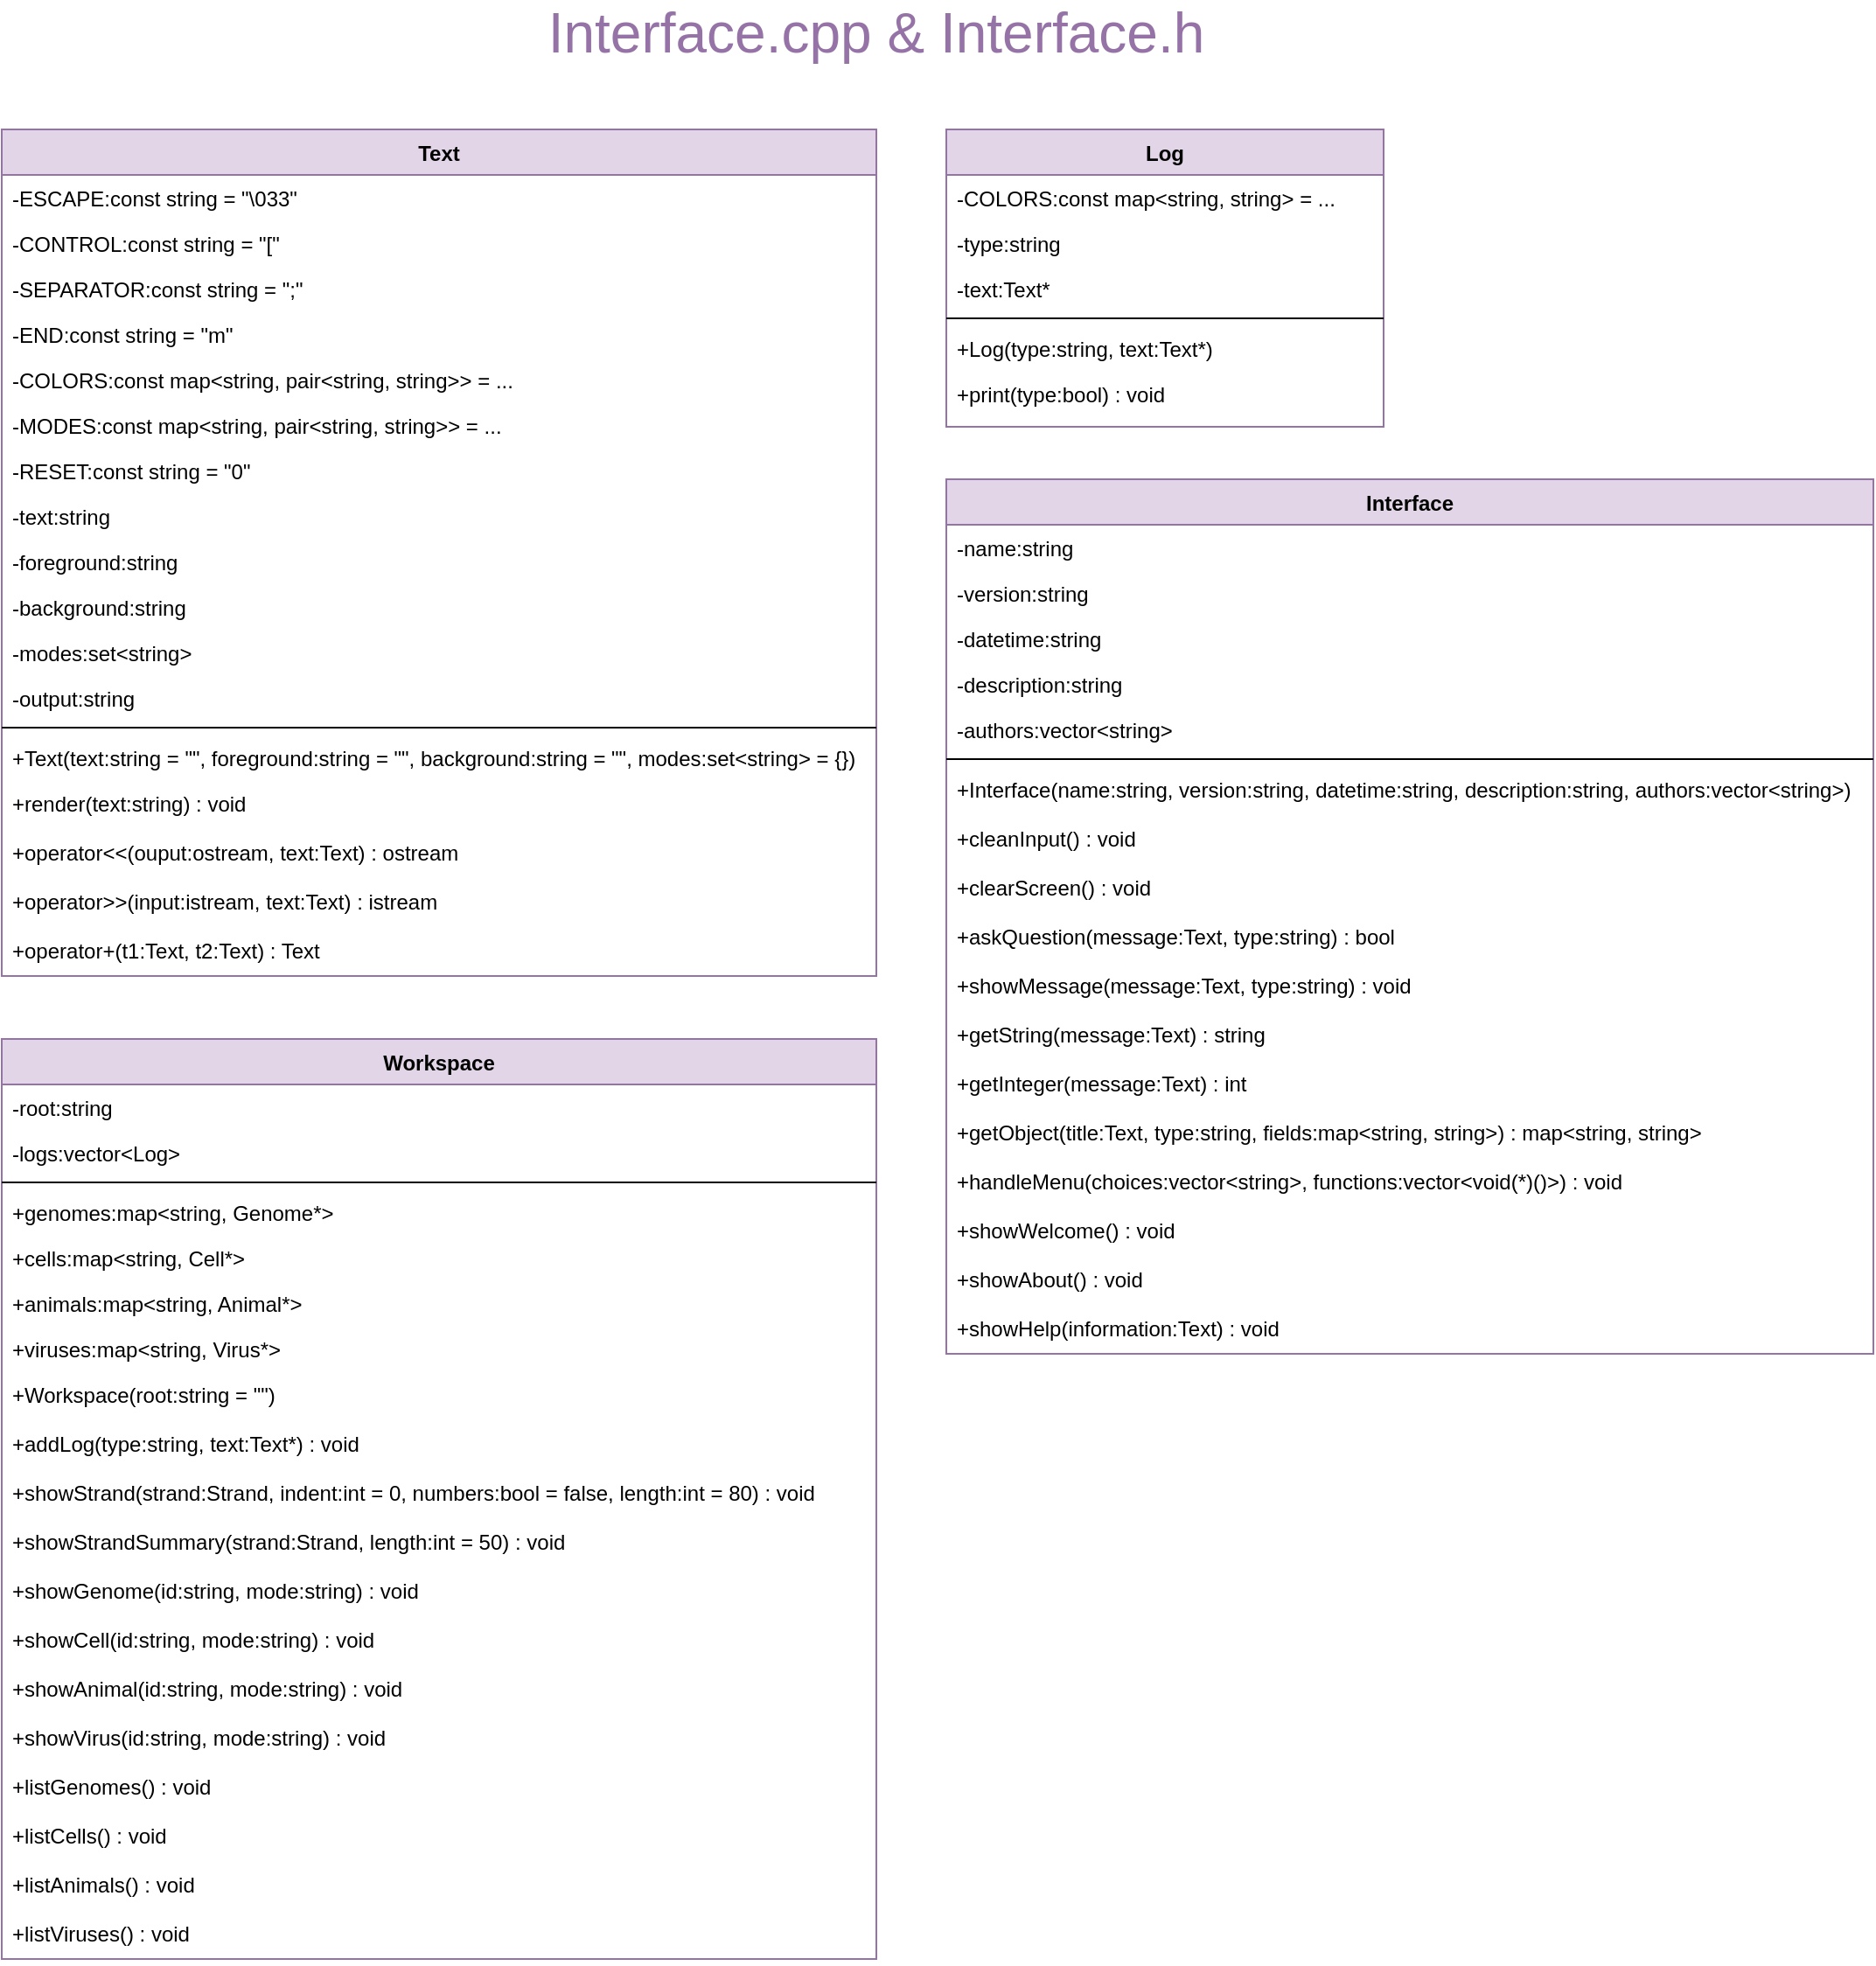 <mxfile version="20.8.16" type="device"><diagram name="Page-1" id="Bfl2PcAvvotqn7MlZ9hB"><mxGraphModel dx="1376" dy="843" grid="1" gridSize="10" guides="1" tooltips="1" connect="1" arrows="1" fold="1" page="1" pageScale="1" pageWidth="850" pageHeight="1100" math="0" shadow="0"><root><mxCell id="0"/><mxCell id="1" parent="0"/><mxCell id="yZ_PJo_cQ-xDds8gG_ay-1" value="&lt;span style=&quot;font-size: 32px;&quot;&gt;Interface.cpp&lt;/span&gt; &amp;amp; &lt;span style=&quot;font-size: 32px;&quot;&gt;Interface.h&lt;/span&gt;" style="text;html=1;strokeColor=none;fillColor=none;align=center;verticalAlign=middle;whiteSpace=wrap;rounded=0;fontSize=32;fontColor=#9673A6;" parent="1" vertex="1"><mxGeometry x="380" y="90" width="400" height="30" as="geometry"/></mxCell><mxCell id="yZ_PJo_cQ-xDds8gG_ay-2" value="Text" style="swimlane;fontStyle=1;align=center;verticalAlign=top;childLayout=stackLayout;horizontal=1;startSize=26;horizontalStack=0;resizeParent=1;resizeLast=0;collapsible=1;marginBottom=0;rounded=0;shadow=0;strokeWidth=1;fillColor=#e1d5e7;strokeColor=#9673a6;swimlaneFillColor=default;" parent="1" vertex="1"><mxGeometry x="80" y="160" width="500" height="484" as="geometry"><mxRectangle x="550" y="140" width="160" height="26" as="alternateBounds"/></mxGeometry></mxCell><mxCell id="yZ_PJo_cQ-xDds8gG_ay-3" value="-ESCAPE:const string = &quot;\033&quot;" style="text;align=left;verticalAlign=top;spacingLeft=4;spacingRight=4;overflow=hidden;rotatable=0;points=[[0,0.5],[1,0.5]];portConstraint=eastwest;" parent="yZ_PJo_cQ-xDds8gG_ay-2" vertex="1"><mxGeometry y="26" width="500" height="26" as="geometry"/></mxCell><mxCell id="yZ_PJo_cQ-xDds8gG_ay-4" value="-CONTROL:const string = &quot;[&quot;" style="text;align=left;verticalAlign=top;spacingLeft=4;spacingRight=4;overflow=hidden;rotatable=0;points=[[0,0.5],[1,0.5]];portConstraint=eastwest;" parent="yZ_PJo_cQ-xDds8gG_ay-2" vertex="1"><mxGeometry y="52" width="500" height="26" as="geometry"/></mxCell><mxCell id="yZ_PJo_cQ-xDds8gG_ay-5" value="-SEPARATOR:const string = &quot;;&quot;" style="text;align=left;verticalAlign=top;spacingLeft=4;spacingRight=4;overflow=hidden;rotatable=0;points=[[0,0.5],[1,0.5]];portConstraint=eastwest;" parent="yZ_PJo_cQ-xDds8gG_ay-2" vertex="1"><mxGeometry y="78" width="500" height="26" as="geometry"/></mxCell><mxCell id="yZ_PJo_cQ-xDds8gG_ay-6" value="-END:const string = &quot;m&quot;" style="text;align=left;verticalAlign=top;spacingLeft=4;spacingRight=4;overflow=hidden;rotatable=0;points=[[0,0.5],[1,0.5]];portConstraint=eastwest;" parent="yZ_PJo_cQ-xDds8gG_ay-2" vertex="1"><mxGeometry y="104" width="500" height="26" as="geometry"/></mxCell><mxCell id="yZ_PJo_cQ-xDds8gG_ay-7" value="-COLORS:const map&lt;string, pair&lt;string, string&gt;&gt; = ..." style="text;align=left;verticalAlign=top;spacingLeft=4;spacingRight=4;overflow=hidden;rotatable=0;points=[[0,0.5],[1,0.5]];portConstraint=eastwest;" parent="yZ_PJo_cQ-xDds8gG_ay-2" vertex="1"><mxGeometry y="130" width="500" height="26" as="geometry"/></mxCell><mxCell id="yZ_PJo_cQ-xDds8gG_ay-8" value="-MODES:const map&lt;string, pair&lt;string, string&gt;&gt; = ..." style="text;align=left;verticalAlign=top;spacingLeft=4;spacingRight=4;overflow=hidden;rotatable=0;points=[[0,0.5],[1,0.5]];portConstraint=eastwest;" parent="yZ_PJo_cQ-xDds8gG_ay-2" vertex="1"><mxGeometry y="156" width="500" height="26" as="geometry"/></mxCell><mxCell id="yZ_PJo_cQ-xDds8gG_ay-9" value="-RESET:const string = &quot;0&quot;" style="text;align=left;verticalAlign=top;spacingLeft=4;spacingRight=4;overflow=hidden;rotatable=0;points=[[0,0.5],[1,0.5]];portConstraint=eastwest;" parent="yZ_PJo_cQ-xDds8gG_ay-2" vertex="1"><mxGeometry y="182" width="500" height="26" as="geometry"/></mxCell><mxCell id="yZ_PJo_cQ-xDds8gG_ay-10" value="-text:string" style="text;align=left;verticalAlign=top;spacingLeft=4;spacingRight=4;overflow=hidden;rotatable=0;points=[[0,0.5],[1,0.5]];portConstraint=eastwest;" parent="yZ_PJo_cQ-xDds8gG_ay-2" vertex="1"><mxGeometry y="208" width="500" height="26" as="geometry"/></mxCell><mxCell id="yZ_PJo_cQ-xDds8gG_ay-11" value="-foreground:string" style="text;align=left;verticalAlign=top;spacingLeft=4;spacingRight=4;overflow=hidden;rotatable=0;points=[[0,0.5],[1,0.5]];portConstraint=eastwest;" parent="yZ_PJo_cQ-xDds8gG_ay-2" vertex="1"><mxGeometry y="234" width="500" height="26" as="geometry"/></mxCell><mxCell id="yZ_PJo_cQ-xDds8gG_ay-12" value="-background:string" style="text;align=left;verticalAlign=top;spacingLeft=4;spacingRight=4;overflow=hidden;rotatable=0;points=[[0,0.5],[1,0.5]];portConstraint=eastwest;" parent="yZ_PJo_cQ-xDds8gG_ay-2" vertex="1"><mxGeometry y="260" width="500" height="26" as="geometry"/></mxCell><mxCell id="yZ_PJo_cQ-xDds8gG_ay-13" value="-modes:set&lt;string&gt;" style="text;align=left;verticalAlign=top;spacingLeft=4;spacingRight=4;overflow=hidden;rotatable=0;points=[[0,0.5],[1,0.5]];portConstraint=eastwest;" parent="yZ_PJo_cQ-xDds8gG_ay-2" vertex="1"><mxGeometry y="286" width="500" height="26" as="geometry"/></mxCell><mxCell id="yZ_PJo_cQ-xDds8gG_ay-14" value="-output:string" style="text;align=left;verticalAlign=top;spacingLeft=4;spacingRight=4;overflow=hidden;rotatable=0;points=[[0,0.5],[1,0.5]];portConstraint=eastwest;" parent="yZ_PJo_cQ-xDds8gG_ay-2" vertex="1"><mxGeometry y="312" width="500" height="26" as="geometry"/></mxCell><mxCell id="yZ_PJo_cQ-xDds8gG_ay-15" value="" style="line;html=1;strokeWidth=1;align=left;verticalAlign=middle;spacingTop=-1;spacingLeft=3;spacingRight=3;rotatable=0;labelPosition=right;points=[];portConstraint=eastwest;" parent="yZ_PJo_cQ-xDds8gG_ay-2" vertex="1"><mxGeometry y="338" width="500" height="8" as="geometry"/></mxCell><mxCell id="yZ_PJo_cQ-xDds8gG_ay-16" value="+Text(text:string = &quot;&quot;, foreground:string = &quot;&quot;, background:string = &quot;&quot;, modes:set&lt;string&gt; = {})" style="text;align=left;verticalAlign=top;spacingLeft=4;spacingRight=4;overflow=hidden;rotatable=0;points=[[0,0.5],[1,0.5]];portConstraint=eastwest;" parent="yZ_PJo_cQ-xDds8gG_ay-2" vertex="1"><mxGeometry y="346" width="500" height="26" as="geometry"/></mxCell><mxCell id="yZ_PJo_cQ-xDds8gG_ay-17" value="+render(text:string) : void" style="text;align=left;verticalAlign=top;spacingLeft=4;spacingRight=4;overflow=hidden;rotatable=0;points=[[0,0.5],[1,0.5]];portConstraint=eastwest;" parent="yZ_PJo_cQ-xDds8gG_ay-2" vertex="1"><mxGeometry y="372" width="500" height="28" as="geometry"/></mxCell><mxCell id="yZ_PJo_cQ-xDds8gG_ay-18" value="+operator&lt;&lt;(ouput:ostream, text:Text) : ostream" style="text;align=left;verticalAlign=top;spacingLeft=4;spacingRight=4;overflow=hidden;rotatable=0;points=[[0,0.5],[1,0.5]];portConstraint=eastwest;" parent="yZ_PJo_cQ-xDds8gG_ay-2" vertex="1"><mxGeometry y="400" width="500" height="28" as="geometry"/></mxCell><mxCell id="yZ_PJo_cQ-xDds8gG_ay-19" value="+operator&gt;&gt;(input:istream, text:Text) : istream" style="text;align=left;verticalAlign=top;spacingLeft=4;spacingRight=4;overflow=hidden;rotatable=0;points=[[0,0.5],[1,0.5]];portConstraint=eastwest;" parent="yZ_PJo_cQ-xDds8gG_ay-2" vertex="1"><mxGeometry y="428" width="500" height="28" as="geometry"/></mxCell><mxCell id="yZ_PJo_cQ-xDds8gG_ay-20" value="+operator+(t1:Text, t2:Text) : Text" style="text;align=left;verticalAlign=top;spacingLeft=4;spacingRight=4;overflow=hidden;rotatable=0;points=[[0,0.5],[1,0.5]];portConstraint=eastwest;" parent="yZ_PJo_cQ-xDds8gG_ay-2" vertex="1"><mxGeometry y="456" width="500" height="28" as="geometry"/></mxCell><mxCell id="yZ_PJo_cQ-xDds8gG_ay-21" value="Log" style="swimlane;fontStyle=1;align=center;verticalAlign=top;childLayout=stackLayout;horizontal=1;startSize=26;horizontalStack=0;resizeParent=1;resizeLast=0;collapsible=1;marginBottom=0;rounded=0;shadow=0;strokeWidth=1;fillColor=#e1d5e7;strokeColor=#9673a6;swimlaneFillColor=default;" parent="1" vertex="1"><mxGeometry x="620" y="160" width="250" height="170" as="geometry"><mxRectangle x="550" y="140" width="160" height="26" as="alternateBounds"/></mxGeometry></mxCell><mxCell id="yZ_PJo_cQ-xDds8gG_ay-22" value="-COLORS:const map&lt;string, string&gt; = ..." style="text;align=left;verticalAlign=top;spacingLeft=4;spacingRight=4;overflow=hidden;rotatable=0;points=[[0,0.5],[1,0.5]];portConstraint=eastwest;" parent="yZ_PJo_cQ-xDds8gG_ay-21" vertex="1"><mxGeometry y="26" width="250" height="26" as="geometry"/></mxCell><mxCell id="yZ_PJo_cQ-xDds8gG_ay-23" value="-type:string" style="text;align=left;verticalAlign=top;spacingLeft=4;spacingRight=4;overflow=hidden;rotatable=0;points=[[0,0.5],[1,0.5]];portConstraint=eastwest;" parent="yZ_PJo_cQ-xDds8gG_ay-21" vertex="1"><mxGeometry y="52" width="250" height="26" as="geometry"/></mxCell><mxCell id="yZ_PJo_cQ-xDds8gG_ay-24" value="-text:Text*" style="text;align=left;verticalAlign=top;spacingLeft=4;spacingRight=4;overflow=hidden;rotatable=0;points=[[0,0.5],[1,0.5]];portConstraint=eastwest;" parent="yZ_PJo_cQ-xDds8gG_ay-21" vertex="1"><mxGeometry y="78" width="250" height="26" as="geometry"/></mxCell><mxCell id="yZ_PJo_cQ-xDds8gG_ay-25" value="" style="line;html=1;strokeWidth=1;align=left;verticalAlign=middle;spacingTop=-1;spacingLeft=3;spacingRight=3;rotatable=0;labelPosition=right;points=[];portConstraint=eastwest;" parent="yZ_PJo_cQ-xDds8gG_ay-21" vertex="1"><mxGeometry y="104" width="250" height="8" as="geometry"/></mxCell><mxCell id="yZ_PJo_cQ-xDds8gG_ay-26" value="+Log(type:string, text:Text*)" style="text;align=left;verticalAlign=top;spacingLeft=4;spacingRight=4;overflow=hidden;rotatable=0;points=[[0,0.5],[1,0.5]];portConstraint=eastwest;" parent="yZ_PJo_cQ-xDds8gG_ay-21" vertex="1"><mxGeometry y="112" width="250" height="26" as="geometry"/></mxCell><mxCell id="yZ_PJo_cQ-xDds8gG_ay-27" value="+print(type:bool) : void" style="text;align=left;verticalAlign=top;spacingLeft=4;spacingRight=4;overflow=hidden;rotatable=0;points=[[0,0.5],[1,0.5]];portConstraint=eastwest;" parent="yZ_PJo_cQ-xDds8gG_ay-21" vertex="1"><mxGeometry y="138" width="250" height="28" as="geometry"/></mxCell><mxCell id="yZ_PJo_cQ-xDds8gG_ay-28" value="Workspace" style="swimlane;fontStyle=1;align=center;verticalAlign=top;childLayout=stackLayout;horizontal=1;startSize=26;horizontalStack=0;resizeParent=1;resizeLast=0;collapsible=1;marginBottom=0;rounded=0;shadow=0;strokeWidth=1;fillColor=#e1d5e7;strokeColor=#9673a6;swimlaneFillColor=default;" parent="1" vertex="1"><mxGeometry x="80" y="680" width="500" height="526" as="geometry"><mxRectangle x="550" y="140" width="160" height="26" as="alternateBounds"/></mxGeometry></mxCell><mxCell id="yZ_PJo_cQ-xDds8gG_ay-29" value="-root:string" style="text;align=left;verticalAlign=top;spacingLeft=4;spacingRight=4;overflow=hidden;rotatable=0;points=[[0,0.5],[1,0.5]];portConstraint=eastwest;" parent="yZ_PJo_cQ-xDds8gG_ay-28" vertex="1"><mxGeometry y="26" width="500" height="26" as="geometry"/></mxCell><mxCell id="yZ_PJo_cQ-xDds8gG_ay-30" value="-logs:vector&lt;Log&gt;" style="text;align=left;verticalAlign=top;spacingLeft=4;spacingRight=4;overflow=hidden;rotatable=0;points=[[0,0.5],[1,0.5]];portConstraint=eastwest;" parent="yZ_PJo_cQ-xDds8gG_ay-28" vertex="1"><mxGeometry y="52" width="500" height="26" as="geometry"/></mxCell><mxCell id="yZ_PJo_cQ-xDds8gG_ay-31" value="" style="line;html=1;strokeWidth=1;align=left;verticalAlign=middle;spacingTop=-1;spacingLeft=3;spacingRight=3;rotatable=0;labelPosition=right;points=[];portConstraint=eastwest;" parent="yZ_PJo_cQ-xDds8gG_ay-28" vertex="1"><mxGeometry y="78" width="500" height="8" as="geometry"/></mxCell><mxCell id="yZ_PJo_cQ-xDds8gG_ay-32" value="+genomes:map&lt;string, Genome*&gt;" style="text;align=left;verticalAlign=top;spacingLeft=4;spacingRight=4;overflow=hidden;rotatable=0;points=[[0,0.5],[1,0.5]];portConstraint=eastwest;" parent="yZ_PJo_cQ-xDds8gG_ay-28" vertex="1"><mxGeometry y="86" width="500" height="26" as="geometry"/></mxCell><mxCell id="yZ_PJo_cQ-xDds8gG_ay-33" value="+cells:map&lt;string, Cell*&gt;" style="text;align=left;verticalAlign=top;spacingLeft=4;spacingRight=4;overflow=hidden;rotatable=0;points=[[0,0.5],[1,0.5]];portConstraint=eastwest;" parent="yZ_PJo_cQ-xDds8gG_ay-28" vertex="1"><mxGeometry y="112" width="500" height="26" as="geometry"/></mxCell><mxCell id="yZ_PJo_cQ-xDds8gG_ay-34" value="+animals:map&lt;string, Animal*&gt;" style="text;align=left;verticalAlign=top;spacingLeft=4;spacingRight=4;overflow=hidden;rotatable=0;points=[[0,0.5],[1,0.5]];portConstraint=eastwest;" parent="yZ_PJo_cQ-xDds8gG_ay-28" vertex="1"><mxGeometry y="138" width="500" height="26" as="geometry"/></mxCell><mxCell id="yZ_PJo_cQ-xDds8gG_ay-35" value="+viruses:map&lt;string, Virus*&gt;" style="text;align=left;verticalAlign=top;spacingLeft=4;spacingRight=4;overflow=hidden;rotatable=0;points=[[0,0.5],[1,0.5]];portConstraint=eastwest;" parent="yZ_PJo_cQ-xDds8gG_ay-28" vertex="1"><mxGeometry y="164" width="500" height="26" as="geometry"/></mxCell><mxCell id="yZ_PJo_cQ-xDds8gG_ay-36" value="+Workspace(root:string = &quot;&quot;)" style="text;align=left;verticalAlign=top;spacingLeft=4;spacingRight=4;overflow=hidden;rotatable=0;points=[[0,0.5],[1,0.5]];portConstraint=eastwest;" parent="yZ_PJo_cQ-xDds8gG_ay-28" vertex="1"><mxGeometry y="190" width="500" height="28" as="geometry"/></mxCell><mxCell id="yZ_PJo_cQ-xDds8gG_ay-37" value="+addLog(type:string, text:Text*) : void" style="text;align=left;verticalAlign=top;spacingLeft=4;spacingRight=4;overflow=hidden;rotatable=0;points=[[0,0.5],[1,0.5]];portConstraint=eastwest;" parent="yZ_PJo_cQ-xDds8gG_ay-28" vertex="1"><mxGeometry y="218" width="500" height="28" as="geometry"/></mxCell><mxCell id="yZ_PJo_cQ-xDds8gG_ay-38" value="+showStrand(strand:Strand, indent:int = 0, numbers:bool = false, length:int = 80) : void" style="text;align=left;verticalAlign=top;spacingLeft=4;spacingRight=4;overflow=hidden;rotatable=0;points=[[0,0.5],[1,0.5]];portConstraint=eastwest;" parent="yZ_PJo_cQ-xDds8gG_ay-28" vertex="1"><mxGeometry y="246" width="500" height="28" as="geometry"/></mxCell><mxCell id="yZ_PJo_cQ-xDds8gG_ay-39" value="+showStrandSummary(strand:Strand, length:int = 50) : void" style="text;align=left;verticalAlign=top;spacingLeft=4;spacingRight=4;overflow=hidden;rotatable=0;points=[[0,0.5],[1,0.5]];portConstraint=eastwest;" parent="yZ_PJo_cQ-xDds8gG_ay-28" vertex="1"><mxGeometry y="274" width="500" height="28" as="geometry"/></mxCell><mxCell id="yZ_PJo_cQ-xDds8gG_ay-40" value="+showGenome(id:string, mode:string) : void" style="text;align=left;verticalAlign=top;spacingLeft=4;spacingRight=4;overflow=hidden;rotatable=0;points=[[0,0.5],[1,0.5]];portConstraint=eastwest;" parent="yZ_PJo_cQ-xDds8gG_ay-28" vertex="1"><mxGeometry y="302" width="500" height="28" as="geometry"/></mxCell><mxCell id="yZ_PJo_cQ-xDds8gG_ay-41" value="+showCell(id:string, mode:string) : void" style="text;align=left;verticalAlign=top;spacingLeft=4;spacingRight=4;overflow=hidden;rotatable=0;points=[[0,0.5],[1,0.5]];portConstraint=eastwest;" parent="yZ_PJo_cQ-xDds8gG_ay-28" vertex="1"><mxGeometry y="330" width="500" height="28" as="geometry"/></mxCell><mxCell id="yZ_PJo_cQ-xDds8gG_ay-42" value="+showAnimal(id:string, mode:string) : void" style="text;align=left;verticalAlign=top;spacingLeft=4;spacingRight=4;overflow=hidden;rotatable=0;points=[[0,0.5],[1,0.5]];portConstraint=eastwest;" parent="yZ_PJo_cQ-xDds8gG_ay-28" vertex="1"><mxGeometry y="358" width="500" height="28" as="geometry"/></mxCell><mxCell id="yZ_PJo_cQ-xDds8gG_ay-43" value="+showVirus(id:string, mode:string) : void" style="text;align=left;verticalAlign=top;spacingLeft=4;spacingRight=4;overflow=hidden;rotatable=0;points=[[0,0.5],[1,0.5]];portConstraint=eastwest;" parent="yZ_PJo_cQ-xDds8gG_ay-28" vertex="1"><mxGeometry y="386" width="500" height="28" as="geometry"/></mxCell><mxCell id="yZ_PJo_cQ-xDds8gG_ay-44" value="+listGenomes() : void" style="text;align=left;verticalAlign=top;spacingLeft=4;spacingRight=4;overflow=hidden;rotatable=0;points=[[0,0.5],[1,0.5]];portConstraint=eastwest;" parent="yZ_PJo_cQ-xDds8gG_ay-28" vertex="1"><mxGeometry y="414" width="500" height="28" as="geometry"/></mxCell><mxCell id="yZ_PJo_cQ-xDds8gG_ay-45" value="+listCells() : void" style="text;align=left;verticalAlign=top;spacingLeft=4;spacingRight=4;overflow=hidden;rotatable=0;points=[[0,0.5],[1,0.5]];portConstraint=eastwest;" parent="yZ_PJo_cQ-xDds8gG_ay-28" vertex="1"><mxGeometry y="442" width="500" height="28" as="geometry"/></mxCell><mxCell id="yZ_PJo_cQ-xDds8gG_ay-46" value="+listAnimals() : void" style="text;align=left;verticalAlign=top;spacingLeft=4;spacingRight=4;overflow=hidden;rotatable=0;points=[[0,0.5],[1,0.5]];portConstraint=eastwest;" parent="yZ_PJo_cQ-xDds8gG_ay-28" vertex="1"><mxGeometry y="470" width="500" height="28" as="geometry"/></mxCell><mxCell id="yZ_PJo_cQ-xDds8gG_ay-47" value="+listViruses() : void" style="text;align=left;verticalAlign=top;spacingLeft=4;spacingRight=4;overflow=hidden;rotatable=0;points=[[0,0.5],[1,0.5]];portConstraint=eastwest;" parent="yZ_PJo_cQ-xDds8gG_ay-28" vertex="1"><mxGeometry y="498" width="500" height="28" as="geometry"/></mxCell><mxCell id="yZ_PJo_cQ-xDds8gG_ay-48" value="Interface" style="swimlane;fontStyle=1;align=center;verticalAlign=top;childLayout=stackLayout;horizontal=1;startSize=26;horizontalStack=0;resizeParent=1;resizeLast=0;collapsible=1;marginBottom=0;rounded=0;shadow=0;strokeWidth=1;fillColor=#e1d5e7;strokeColor=#9673a6;swimlaneFillColor=default;" parent="1" vertex="1"><mxGeometry x="620" y="360" width="530" height="500" as="geometry"><mxRectangle x="550" y="140" width="160" height="26" as="alternateBounds"/></mxGeometry></mxCell><mxCell id="yZ_PJo_cQ-xDds8gG_ay-49" value="-name:string" style="text;align=left;verticalAlign=top;spacingLeft=4;spacingRight=4;overflow=hidden;rotatable=0;points=[[0,0.5],[1,0.5]];portConstraint=eastwest;" parent="yZ_PJo_cQ-xDds8gG_ay-48" vertex="1"><mxGeometry y="26" width="530" height="26" as="geometry"/></mxCell><mxCell id="yZ_PJo_cQ-xDds8gG_ay-50" value="-version:string  " style="text;align=left;verticalAlign=top;spacingLeft=4;spacingRight=4;overflow=hidden;rotatable=0;points=[[0,0.5],[1,0.5]];portConstraint=eastwest;" parent="yZ_PJo_cQ-xDds8gG_ay-48" vertex="1"><mxGeometry y="52" width="530" height="26" as="geometry"/></mxCell><mxCell id="yZ_PJo_cQ-xDds8gG_ay-51" value="-datetime:string  " style="text;align=left;verticalAlign=top;spacingLeft=4;spacingRight=4;overflow=hidden;rotatable=0;points=[[0,0.5],[1,0.5]];portConstraint=eastwest;" parent="yZ_PJo_cQ-xDds8gG_ay-48" vertex="1"><mxGeometry y="78" width="530" height="26" as="geometry"/></mxCell><mxCell id="yZ_PJo_cQ-xDds8gG_ay-52" value="-description:string  " style="text;align=left;verticalAlign=top;spacingLeft=4;spacingRight=4;overflow=hidden;rotatable=0;points=[[0,0.5],[1,0.5]];portConstraint=eastwest;" parent="yZ_PJo_cQ-xDds8gG_ay-48" vertex="1"><mxGeometry y="104" width="530" height="26" as="geometry"/></mxCell><mxCell id="yZ_PJo_cQ-xDds8gG_ay-53" value="-authors:vector&lt;string&gt;  " style="text;align=left;verticalAlign=top;spacingLeft=4;spacingRight=4;overflow=hidden;rotatable=0;points=[[0,0.5],[1,0.5]];portConstraint=eastwest;" parent="yZ_PJo_cQ-xDds8gG_ay-48" vertex="1"><mxGeometry y="130" width="530" height="26" as="geometry"/></mxCell><mxCell id="yZ_PJo_cQ-xDds8gG_ay-54" value="" style="line;html=1;strokeWidth=1;align=left;verticalAlign=middle;spacingTop=-1;spacingLeft=3;spacingRight=3;rotatable=0;labelPosition=right;points=[];portConstraint=eastwest;" parent="yZ_PJo_cQ-xDds8gG_ay-48" vertex="1"><mxGeometry y="156" width="530" height="8" as="geometry"/></mxCell><mxCell id="yZ_PJo_cQ-xDds8gG_ay-55" value="+Interface(name:string, version:string, datetime:string, description:string, authors:vector&lt;string&gt;)" style="text;align=left;verticalAlign=top;spacingLeft=4;spacingRight=4;overflow=hidden;rotatable=0;points=[[0,0.5],[1,0.5]];portConstraint=eastwest;" parent="yZ_PJo_cQ-xDds8gG_ay-48" vertex="1"><mxGeometry y="164" width="530" height="28" as="geometry"/></mxCell><mxCell id="yZ_PJo_cQ-xDds8gG_ay-56" value="+cleanInput() : void" style="text;align=left;verticalAlign=top;spacingLeft=4;spacingRight=4;overflow=hidden;rotatable=0;points=[[0,0.5],[1,0.5]];portConstraint=eastwest;" parent="yZ_PJo_cQ-xDds8gG_ay-48" vertex="1"><mxGeometry y="192" width="530" height="28" as="geometry"/></mxCell><mxCell id="yZ_PJo_cQ-xDds8gG_ay-57" value="+clearScreen() : void" style="text;align=left;verticalAlign=top;spacingLeft=4;spacingRight=4;overflow=hidden;rotatable=0;points=[[0,0.5],[1,0.5]];portConstraint=eastwest;" parent="yZ_PJo_cQ-xDds8gG_ay-48" vertex="1"><mxGeometry y="220" width="530" height="28" as="geometry"/></mxCell><mxCell id="yZ_PJo_cQ-xDds8gG_ay-58" value="+askQuestion(message:Text, type:string) : bool" style="text;align=left;verticalAlign=top;spacingLeft=4;spacingRight=4;overflow=hidden;rotatable=0;points=[[0,0.5],[1,0.5]];portConstraint=eastwest;" parent="yZ_PJo_cQ-xDds8gG_ay-48" vertex="1"><mxGeometry y="248" width="530" height="28" as="geometry"/></mxCell><mxCell id="yZ_PJo_cQ-xDds8gG_ay-59" value="+showMessage(message:Text, type:string) : void" style="text;align=left;verticalAlign=top;spacingLeft=4;spacingRight=4;overflow=hidden;rotatable=0;points=[[0,0.5],[1,0.5]];portConstraint=eastwest;" parent="yZ_PJo_cQ-xDds8gG_ay-48" vertex="1"><mxGeometry y="276" width="530" height="28" as="geometry"/></mxCell><mxCell id="yZ_PJo_cQ-xDds8gG_ay-60" value="+getString(message:Text) : string" style="text;align=left;verticalAlign=top;spacingLeft=4;spacingRight=4;overflow=hidden;rotatable=0;points=[[0,0.5],[1,0.5]];portConstraint=eastwest;" parent="yZ_PJo_cQ-xDds8gG_ay-48" vertex="1"><mxGeometry y="304" width="530" height="28" as="geometry"/></mxCell><mxCell id="yZ_PJo_cQ-xDds8gG_ay-61" value="+getInteger(message:Text) : int" style="text;align=left;verticalAlign=top;spacingLeft=4;spacingRight=4;overflow=hidden;rotatable=0;points=[[0,0.5],[1,0.5]];portConstraint=eastwest;" parent="yZ_PJo_cQ-xDds8gG_ay-48" vertex="1"><mxGeometry y="332" width="530" height="28" as="geometry"/></mxCell><mxCell id="yZ_PJo_cQ-xDds8gG_ay-62" value="+getObject(title:Text, type:string, fields:map&lt;string, string&gt;) : map&lt;string, string&gt;" style="text;align=left;verticalAlign=top;spacingLeft=4;spacingRight=4;overflow=hidden;rotatable=0;points=[[0,0.5],[1,0.5]];portConstraint=eastwest;" parent="yZ_PJo_cQ-xDds8gG_ay-48" vertex="1"><mxGeometry y="360" width="530" height="28" as="geometry"/></mxCell><mxCell id="yZ_PJo_cQ-xDds8gG_ay-63" value="+handleMenu(choices:vector&lt;string&gt;, functions:vector&lt;void(*)()&gt;) : void" style="text;align=left;verticalAlign=top;spacingLeft=4;spacingRight=4;overflow=hidden;rotatable=0;points=[[0,0.5],[1,0.5]];portConstraint=eastwest;" parent="yZ_PJo_cQ-xDds8gG_ay-48" vertex="1"><mxGeometry y="388" width="530" height="28" as="geometry"/></mxCell><mxCell id="yZ_PJo_cQ-xDds8gG_ay-64" value="+showWelcome() : void" style="text;align=left;verticalAlign=top;spacingLeft=4;spacingRight=4;overflow=hidden;rotatable=0;points=[[0,0.5],[1,0.5]];portConstraint=eastwest;" parent="yZ_PJo_cQ-xDds8gG_ay-48" vertex="1"><mxGeometry y="416" width="530" height="28" as="geometry"/></mxCell><mxCell id="yZ_PJo_cQ-xDds8gG_ay-65" value="+showAbout() : void" style="text;align=left;verticalAlign=top;spacingLeft=4;spacingRight=4;overflow=hidden;rotatable=0;points=[[0,0.5],[1,0.5]];portConstraint=eastwest;" parent="yZ_PJo_cQ-xDds8gG_ay-48" vertex="1"><mxGeometry y="444" width="530" height="28" as="geometry"/></mxCell><mxCell id="yZ_PJo_cQ-xDds8gG_ay-66" value="+showHelp(information:Text) : void" style="text;align=left;verticalAlign=top;spacingLeft=4;spacingRight=4;overflow=hidden;rotatable=0;points=[[0,0.5],[1,0.5]];portConstraint=eastwest;" parent="yZ_PJo_cQ-xDds8gG_ay-48" vertex="1"><mxGeometry y="472" width="530" height="28" as="geometry"/></mxCell></root></mxGraphModel></diagram></mxfile>
